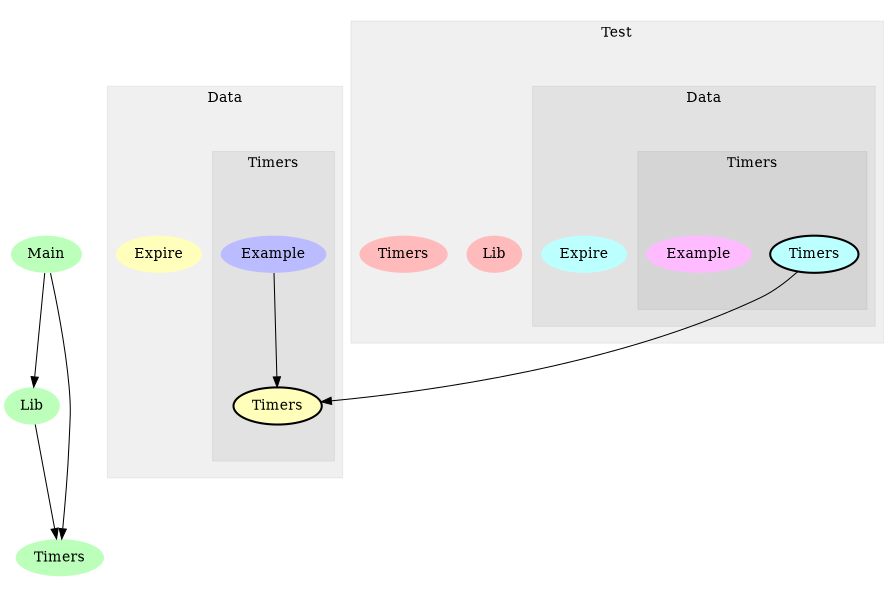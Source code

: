 digraph G {
size="6,4";
ratio="fill";
u0[label="Main",style="filled",fillcolor="#bbffbb",penwidth="0"];
u4[label="Lib",style="filled",fillcolor="#bbffbb",penwidth="0"];
u5[label="Timers",style="filled",fillcolor="#bbffbb",penwidth="0"];
subgraph cluster_0 {
label="Data";
color="#0000000F";
style="filled";
u1[label="Expire",style="filled",fillcolor="#ffffbb",penwidth="0"];
subgraph cluster_1 {
label="Timers";
color="#0000000F";
style="filled";
u3[label="Timers",style="filled,bold",fillcolor="#ffffbb"];
u2[label="Example",style="filled",fillcolor="#bbbbff",penwidth="0"];

}

}
subgraph cluster_2 {
label="Test";
color="#0000000F";
style="filled";
u9[label="Lib",style="filled",fillcolor="#ffbbbb",penwidth="0"];
u10[label="Timers",style="filled",fillcolor="#ffbbbb",penwidth="0"];
subgraph cluster_3 {
label="Data";
color="#0000000F";
style="filled";
u6[label="Expire",style="filled",fillcolor="#bbffff",penwidth="0"];
subgraph cluster_4 {
label="Timers";
color="#0000000F";
style="filled";
u8[label="Timers",style="filled,bold",fillcolor="#bbffff"];
u7[label="Example",style="filled",fillcolor="#ffbbff",penwidth="0"];

}

}

}
u0 -> u4;
u0 -> u5;
u2 -> u3;
u4 -> u5;
u8 -> u3;

}
